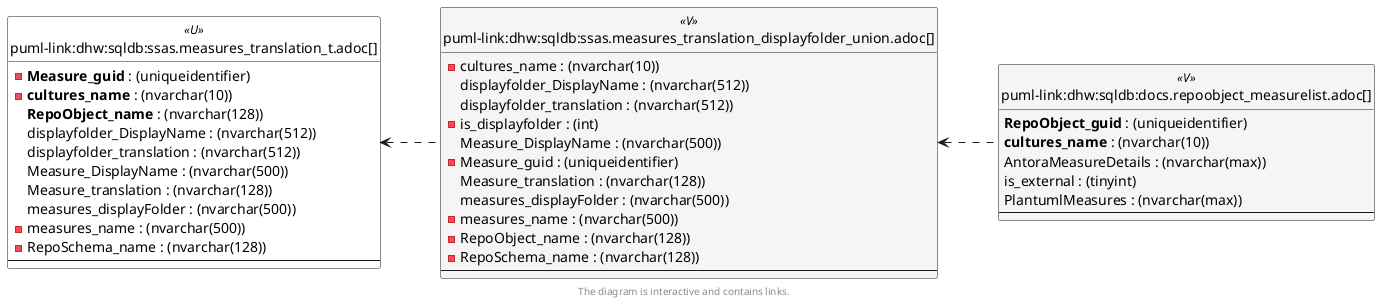 @startuml
left to right direction
'top to bottom direction
hide circle
'avoide "." issues:
set namespaceSeparator none


skinparam class {
  BackgroundColor White
  BackgroundColor<<FN>> Yellow
  BackgroundColor<<FS>> Yellow
  BackgroundColor<<FT>> LightGray
  BackgroundColor<<IF>> Yellow
  BackgroundColor<<IS>> Yellow
  BackgroundColor<<P>> Aqua
  BackgroundColor<<PC>> Aqua
  BackgroundColor<<SN>> Yellow
  BackgroundColor<<SO>> SlateBlue
  BackgroundColor<<TF>> LightGray
  BackgroundColor<<TR>> Tomato
  BackgroundColor<<U>> White
  BackgroundColor<<V>> WhiteSmoke
  BackgroundColor<<X>> Aqua
  BackgroundColor<<external>> AliceBlue
}


entity "puml-link:dhw:sqldb:docs.repoobject_measurelist.adoc[]" as docs.RepoObject_MeasureList << V >> {
  **RepoObject_guid** : (uniqueidentifier)
  **cultures_name** : (nvarchar(10))
  AntoraMeasureDetails : (nvarchar(max))
  is_external : (tinyint)
  PlantumlMeasures : (nvarchar(max))
  --
}

entity "puml-link:dhw:sqldb:ssas.measures_translation_displayfolder_union.adoc[]" as ssas.Measures_translation_displayfolder_union << V >> {
  - cultures_name : (nvarchar(10))
  displayfolder_DisplayName : (nvarchar(512))
  displayfolder_translation : (nvarchar(512))
  - is_displayfolder : (int)
  Measure_DisplayName : (nvarchar(500))
  - Measure_guid : (uniqueidentifier)
  Measure_translation : (nvarchar(128))
  measures_displayFolder : (nvarchar(500))
  - measures_name : (nvarchar(500))
  - RepoObject_name : (nvarchar(128))
  - RepoSchema_name : (nvarchar(128))
  --
}

entity "puml-link:dhw:sqldb:ssas.measures_translation_t.adoc[]" as ssas.Measures_translation_T << U >> {
  - **Measure_guid** : (uniqueidentifier)
  - **cultures_name** : (nvarchar(10))
  **RepoObject_name** : (nvarchar(128))
  displayfolder_DisplayName : (nvarchar(512))
  displayfolder_translation : (nvarchar(512))
  Measure_DisplayName : (nvarchar(500))
  Measure_translation : (nvarchar(128))
  measures_displayFolder : (nvarchar(500))
  - measures_name : (nvarchar(500))
  - RepoSchema_name : (nvarchar(128))
  --
}

ssas.Measures_translation_displayfolder_union <.. docs.RepoObject_MeasureList
ssas.Measures_translation_T <.. ssas.Measures_translation_displayfolder_union
footer The diagram is interactive and contains links.
@enduml

